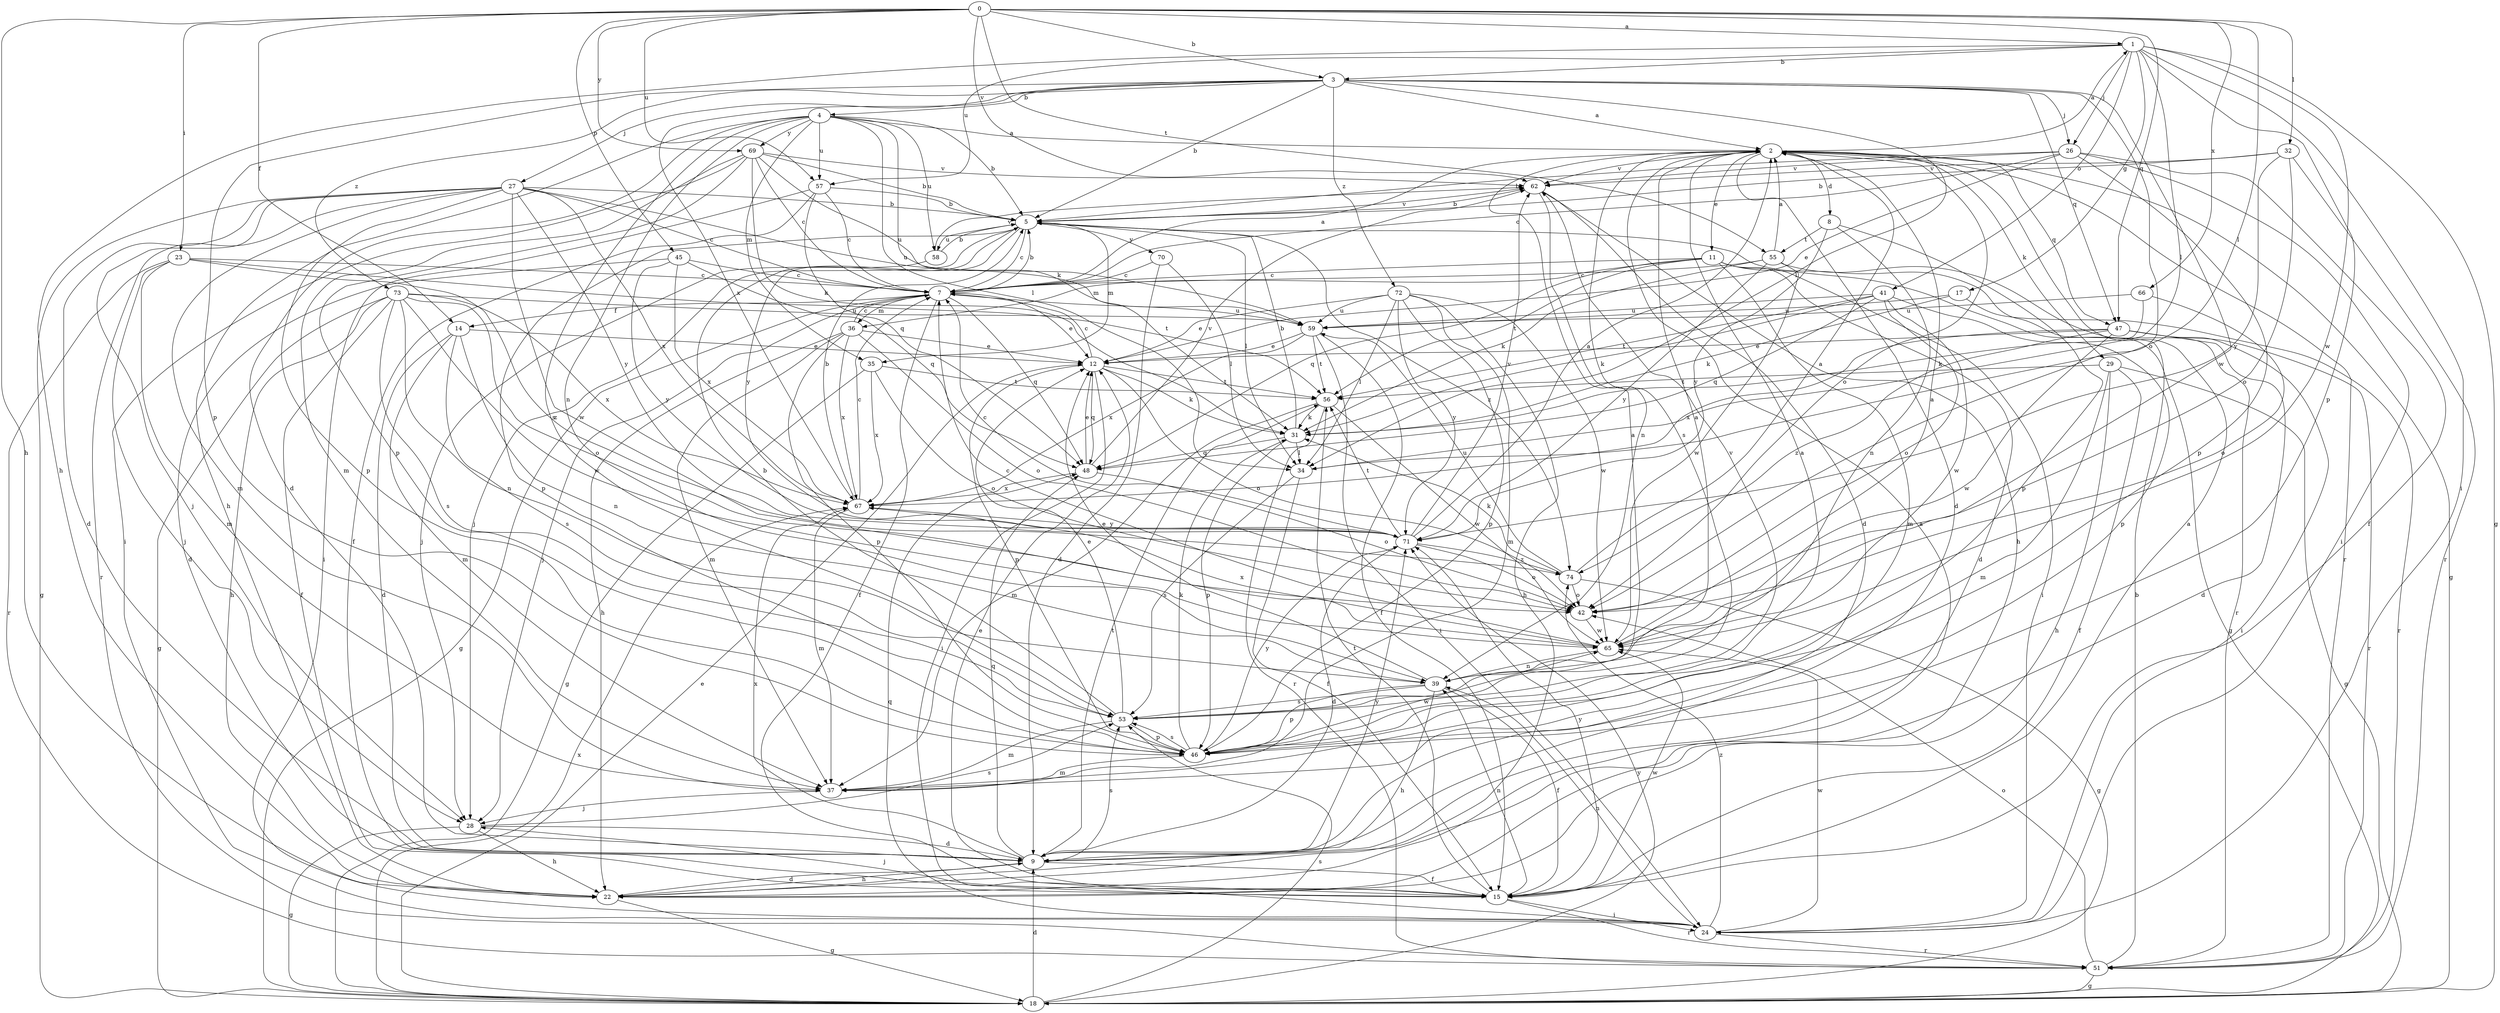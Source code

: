 strict digraph  {
0;
1;
2;
3;
4;
5;
7;
8;
9;
11;
12;
14;
15;
17;
18;
22;
23;
24;
26;
27;
28;
29;
31;
32;
34;
35;
36;
37;
39;
41;
42;
45;
46;
47;
48;
51;
53;
55;
56;
57;
58;
59;
62;
65;
66;
67;
69;
70;
71;
72;
73;
74;
0 -> 1  [label=a];
0 -> 3  [label=b];
0 -> 14  [label=f];
0 -> 22  [label=h];
0 -> 23  [label=i];
0 -> 32  [label=l];
0 -> 34  [label=l];
0 -> 45  [label=p];
0 -> 47  [label=q];
0 -> 55  [label=t];
0 -> 57  [label=u];
0 -> 62  [label=v];
0 -> 66  [label=x];
0 -> 69  [label=y];
1 -> 3  [label=b];
1 -> 17  [label=g];
1 -> 18  [label=g];
1 -> 22  [label=h];
1 -> 24  [label=i];
1 -> 26  [label=j];
1 -> 34  [label=l];
1 -> 41  [label=o];
1 -> 46  [label=p];
1 -> 57  [label=u];
1 -> 65  [label=w];
2 -> 1  [label=a];
2 -> 8  [label=d];
2 -> 9  [label=d];
2 -> 11  [label=e];
2 -> 18  [label=g];
2 -> 29  [label=k];
2 -> 42  [label=o];
2 -> 47  [label=q];
2 -> 51  [label=r];
2 -> 53  [label=s];
2 -> 62  [label=v];
3 -> 2  [label=a];
3 -> 4  [label=b];
3 -> 5  [label=b];
3 -> 26  [label=j];
3 -> 27  [label=j];
3 -> 34  [label=l];
3 -> 42  [label=o];
3 -> 46  [label=p];
3 -> 47  [label=q];
3 -> 65  [label=w];
3 -> 67  [label=x];
3 -> 72  [label=z];
3 -> 73  [label=z];
4 -> 2  [label=a];
4 -> 5  [label=b];
4 -> 9  [label=d];
4 -> 22  [label=h];
4 -> 31  [label=k];
4 -> 34  [label=l];
4 -> 35  [label=m];
4 -> 39  [label=n];
4 -> 53  [label=s];
4 -> 57  [label=u];
4 -> 58  [label=u];
4 -> 69  [label=y];
5 -> 7  [label=c];
5 -> 28  [label=j];
5 -> 34  [label=l];
5 -> 35  [label=m];
5 -> 46  [label=p];
5 -> 58  [label=u];
5 -> 62  [label=v];
5 -> 70  [label=y];
5 -> 71  [label=y];
5 -> 74  [label=z];
7 -> 2  [label=a];
7 -> 5  [label=b];
7 -> 12  [label=e];
7 -> 14  [label=f];
7 -> 15  [label=f];
7 -> 18  [label=g];
7 -> 28  [label=j];
7 -> 36  [label=m];
7 -> 48  [label=q];
7 -> 59  [label=u];
8 -> 39  [label=n];
8 -> 46  [label=p];
8 -> 55  [label=t];
8 -> 71  [label=y];
9 -> 15  [label=f];
9 -> 22  [label=h];
9 -> 48  [label=q];
9 -> 53  [label=s];
9 -> 56  [label=t];
9 -> 67  [label=x];
9 -> 71  [label=y];
11 -> 7  [label=c];
11 -> 9  [label=d];
11 -> 18  [label=g];
11 -> 24  [label=i];
11 -> 36  [label=m];
11 -> 37  [label=m];
11 -> 48  [label=q];
11 -> 56  [label=t];
12 -> 7  [label=c];
12 -> 24  [label=i];
12 -> 31  [label=k];
12 -> 42  [label=o];
12 -> 46  [label=p];
12 -> 48  [label=q];
12 -> 56  [label=t];
14 -> 9  [label=d];
14 -> 12  [label=e];
14 -> 37  [label=m];
14 -> 39  [label=n];
14 -> 53  [label=s];
15 -> 2  [label=a];
15 -> 12  [label=e];
15 -> 24  [label=i];
15 -> 28  [label=j];
15 -> 39  [label=n];
15 -> 51  [label=r];
15 -> 56  [label=t];
15 -> 65  [label=w];
15 -> 71  [label=y];
17 -> 31  [label=k];
17 -> 51  [label=r];
17 -> 59  [label=u];
18 -> 9  [label=d];
18 -> 12  [label=e];
18 -> 53  [label=s];
18 -> 67  [label=x];
18 -> 71  [label=y];
22 -> 2  [label=a];
22 -> 9  [label=d];
22 -> 18  [label=g];
23 -> 7  [label=c];
23 -> 28  [label=j];
23 -> 37  [label=m];
23 -> 51  [label=r];
23 -> 56  [label=t];
23 -> 74  [label=z];
24 -> 39  [label=n];
24 -> 48  [label=q];
24 -> 51  [label=r];
24 -> 65  [label=w];
24 -> 74  [label=z];
26 -> 5  [label=b];
26 -> 7  [label=c];
26 -> 12  [label=e];
26 -> 15  [label=f];
26 -> 24  [label=i];
26 -> 46  [label=p];
26 -> 62  [label=v];
27 -> 5  [label=b];
27 -> 7  [label=c];
27 -> 9  [label=d];
27 -> 18  [label=g];
27 -> 28  [label=j];
27 -> 37  [label=m];
27 -> 46  [label=p];
27 -> 51  [label=r];
27 -> 59  [label=u];
27 -> 65  [label=w];
27 -> 67  [label=x];
27 -> 71  [label=y];
28 -> 9  [label=d];
28 -> 18  [label=g];
28 -> 22  [label=h];
28 -> 53  [label=s];
29 -> 15  [label=f];
29 -> 18  [label=g];
29 -> 22  [label=h];
29 -> 37  [label=m];
29 -> 56  [label=t];
31 -> 5  [label=b];
31 -> 34  [label=l];
31 -> 46  [label=p];
31 -> 48  [label=q];
32 -> 5  [label=b];
32 -> 42  [label=o];
32 -> 51  [label=r];
32 -> 62  [label=v];
32 -> 71  [label=y];
34 -> 15  [label=f];
34 -> 53  [label=s];
35 -> 18  [label=g];
35 -> 42  [label=o];
35 -> 56  [label=t];
35 -> 67  [label=x];
36 -> 7  [label=c];
36 -> 12  [label=e];
36 -> 22  [label=h];
36 -> 37  [label=m];
36 -> 42  [label=o];
36 -> 46  [label=p];
36 -> 67  [label=x];
37 -> 28  [label=j];
39 -> 2  [label=a];
39 -> 12  [label=e];
39 -> 15  [label=f];
39 -> 22  [label=h];
39 -> 46  [label=p];
39 -> 53  [label=s];
41 -> 31  [label=k];
41 -> 42  [label=o];
41 -> 46  [label=p];
41 -> 48  [label=q];
41 -> 56  [label=t];
41 -> 59  [label=u];
41 -> 65  [label=w];
42 -> 65  [label=w];
45 -> 7  [label=c];
45 -> 9  [label=d];
45 -> 48  [label=q];
45 -> 67  [label=x];
45 -> 71  [label=y];
46 -> 2  [label=a];
46 -> 31  [label=k];
46 -> 37  [label=m];
46 -> 53  [label=s];
46 -> 65  [label=w];
46 -> 71  [label=y];
47 -> 9  [label=d];
47 -> 12  [label=e];
47 -> 24  [label=i];
47 -> 51  [label=r];
47 -> 65  [label=w];
47 -> 67  [label=x];
47 -> 74  [label=z];
48 -> 12  [label=e];
48 -> 42  [label=o];
48 -> 62  [label=v];
48 -> 67  [label=x];
51 -> 5  [label=b];
51 -> 18  [label=g];
51 -> 42  [label=o];
53 -> 2  [label=a];
53 -> 5  [label=b];
53 -> 12  [label=e];
53 -> 37  [label=m];
53 -> 46  [label=p];
53 -> 62  [label=v];
55 -> 2  [label=a];
55 -> 7  [label=c];
55 -> 31  [label=k];
55 -> 51  [label=r];
55 -> 65  [label=w];
55 -> 71  [label=y];
56 -> 31  [label=k];
56 -> 37  [label=m];
56 -> 51  [label=r];
56 -> 65  [label=w];
57 -> 5  [label=b];
57 -> 7  [label=c];
57 -> 15  [label=f];
57 -> 24  [label=i];
57 -> 48  [label=q];
58 -> 5  [label=b];
58 -> 28  [label=j];
58 -> 62  [label=v];
59 -> 12  [label=e];
59 -> 15  [label=f];
59 -> 24  [label=i];
59 -> 56  [label=t];
59 -> 67  [label=x];
62 -> 5  [label=b];
62 -> 9  [label=d];
62 -> 22  [label=h];
62 -> 39  [label=n];
65 -> 2  [label=a];
65 -> 7  [label=c];
65 -> 39  [label=n];
65 -> 67  [label=x];
66 -> 31  [label=k];
66 -> 42  [label=o];
66 -> 59  [label=u];
67 -> 5  [label=b];
67 -> 7  [label=c];
67 -> 37  [label=m];
67 -> 71  [label=y];
69 -> 5  [label=b];
69 -> 7  [label=c];
69 -> 24  [label=i];
69 -> 31  [label=k];
69 -> 37  [label=m];
69 -> 46  [label=p];
69 -> 59  [label=u];
69 -> 62  [label=v];
70 -> 7  [label=c];
70 -> 9  [label=d];
70 -> 34  [label=l];
71 -> 2  [label=a];
71 -> 7  [label=c];
71 -> 9  [label=d];
71 -> 42  [label=o];
71 -> 56  [label=t];
71 -> 62  [label=v];
71 -> 74  [label=z];
72 -> 12  [label=e];
72 -> 22  [label=h];
72 -> 34  [label=l];
72 -> 37  [label=m];
72 -> 46  [label=p];
72 -> 59  [label=u];
72 -> 65  [label=w];
72 -> 71  [label=y];
73 -> 15  [label=f];
73 -> 18  [label=g];
73 -> 22  [label=h];
73 -> 39  [label=n];
73 -> 42  [label=o];
73 -> 53  [label=s];
73 -> 59  [label=u];
73 -> 65  [label=w];
73 -> 67  [label=x];
74 -> 2  [label=a];
74 -> 18  [label=g];
74 -> 31  [label=k];
74 -> 42  [label=o];
74 -> 59  [label=u];
}
